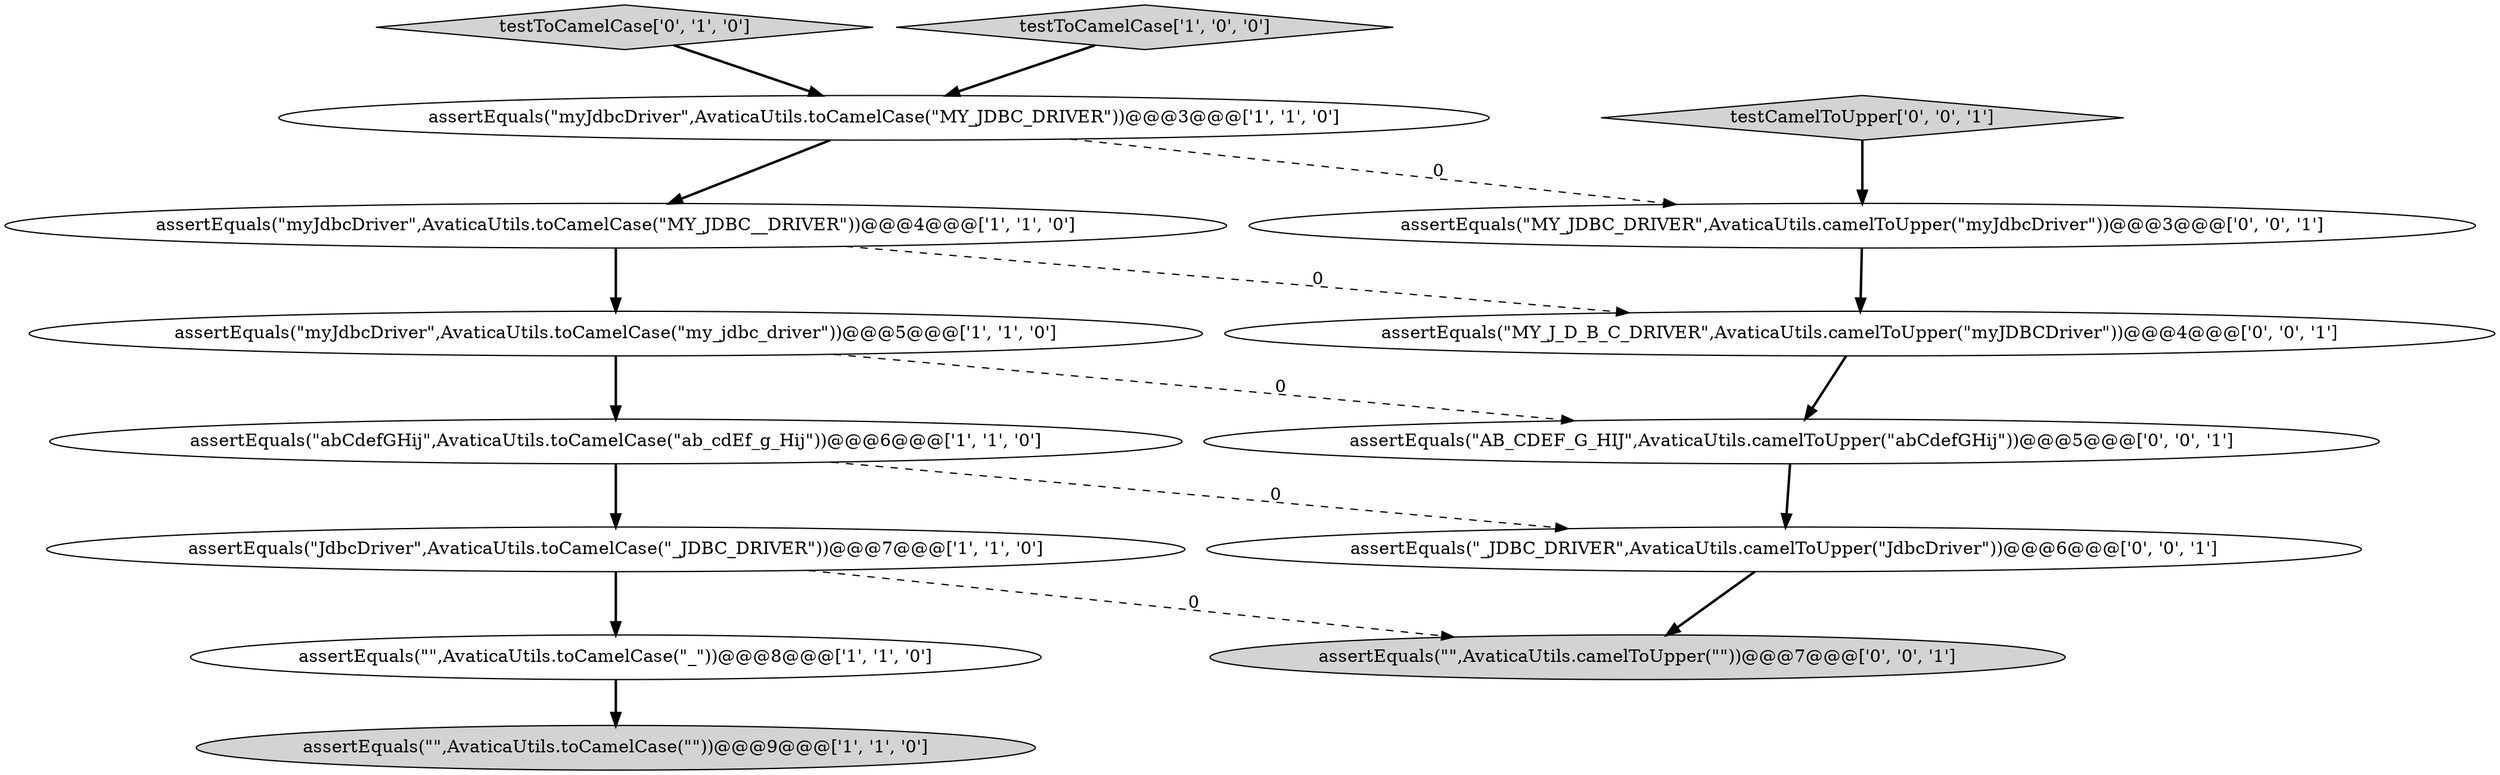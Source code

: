 digraph {
13 [style = filled, label = "assertEquals(\"MY_JDBC_DRIVER\",AvaticaUtils.camelToUpper(\"myJdbcDriver\"))@@@3@@@['0', '0', '1']", fillcolor = white, shape = ellipse image = "AAA0AAABBB3BBB"];
6 [style = filled, label = "assertEquals(\"JdbcDriver\",AvaticaUtils.toCamelCase(\"_JDBC_DRIVER\"))@@@7@@@['1', '1', '0']", fillcolor = white, shape = ellipse image = "AAA0AAABBB1BBB"];
10 [style = filled, label = "testCamelToUpper['0', '0', '1']", fillcolor = lightgray, shape = diamond image = "AAA0AAABBB3BBB"];
4 [style = filled, label = "assertEquals(\"myJdbcDriver\",AvaticaUtils.toCamelCase(\"my_jdbc_driver\"))@@@5@@@['1', '1', '0']", fillcolor = white, shape = ellipse image = "AAA0AAABBB1BBB"];
3 [style = filled, label = "assertEquals(\"myJdbcDriver\",AvaticaUtils.toCamelCase(\"MY_JDBC__DRIVER\"))@@@4@@@['1', '1', '0']", fillcolor = white, shape = ellipse image = "AAA0AAABBB1BBB"];
14 [style = filled, label = "assertEquals(\"MY_J_D_B_C_DRIVER\",AvaticaUtils.camelToUpper(\"myJDBCDriver\"))@@@4@@@['0', '0', '1']", fillcolor = white, shape = ellipse image = "AAA0AAABBB3BBB"];
12 [style = filled, label = "assertEquals(\"_JDBC_DRIVER\",AvaticaUtils.camelToUpper(\"JdbcDriver\"))@@@6@@@['0', '0', '1']", fillcolor = white, shape = ellipse image = "AAA0AAABBB3BBB"];
1 [style = filled, label = "assertEquals(\"\",AvaticaUtils.toCamelCase(\"\"))@@@9@@@['1', '1', '0']", fillcolor = lightgray, shape = ellipse image = "AAA0AAABBB1BBB"];
5 [style = filled, label = "assertEquals(\"abCdefGHij\",AvaticaUtils.toCamelCase(\"ab_cdEf_g_Hij\"))@@@6@@@['1', '1', '0']", fillcolor = white, shape = ellipse image = "AAA0AAABBB1BBB"];
8 [style = filled, label = "testToCamelCase['0', '1', '0']", fillcolor = lightgray, shape = diamond image = "AAA0AAABBB2BBB"];
0 [style = filled, label = "assertEquals(\"\",AvaticaUtils.toCamelCase(\"_\"))@@@8@@@['1', '1', '0']", fillcolor = white, shape = ellipse image = "AAA0AAABBB1BBB"];
9 [style = filled, label = "assertEquals(\"AB_CDEF_G_HIJ\",AvaticaUtils.camelToUpper(\"abCdefGHij\"))@@@5@@@['0', '0', '1']", fillcolor = white, shape = ellipse image = "AAA0AAABBB3BBB"];
2 [style = filled, label = "assertEquals(\"myJdbcDriver\",AvaticaUtils.toCamelCase(\"MY_JDBC_DRIVER\"))@@@3@@@['1', '1', '0']", fillcolor = white, shape = ellipse image = "AAA0AAABBB1BBB"];
7 [style = filled, label = "testToCamelCase['1', '0', '0']", fillcolor = lightgray, shape = diamond image = "AAA0AAABBB1BBB"];
11 [style = filled, label = "assertEquals(\"\",AvaticaUtils.camelToUpper(\"\"))@@@7@@@['0', '0', '1']", fillcolor = lightgray, shape = ellipse image = "AAA0AAABBB3BBB"];
4->9 [style = dashed, label="0"];
14->9 [style = bold, label=""];
5->12 [style = dashed, label="0"];
6->0 [style = bold, label=""];
9->12 [style = bold, label=""];
5->6 [style = bold, label=""];
3->14 [style = dashed, label="0"];
8->2 [style = bold, label=""];
10->13 [style = bold, label=""];
4->5 [style = bold, label=""];
3->4 [style = bold, label=""];
0->1 [style = bold, label=""];
7->2 [style = bold, label=""];
13->14 [style = bold, label=""];
2->13 [style = dashed, label="0"];
2->3 [style = bold, label=""];
6->11 [style = dashed, label="0"];
12->11 [style = bold, label=""];
}
